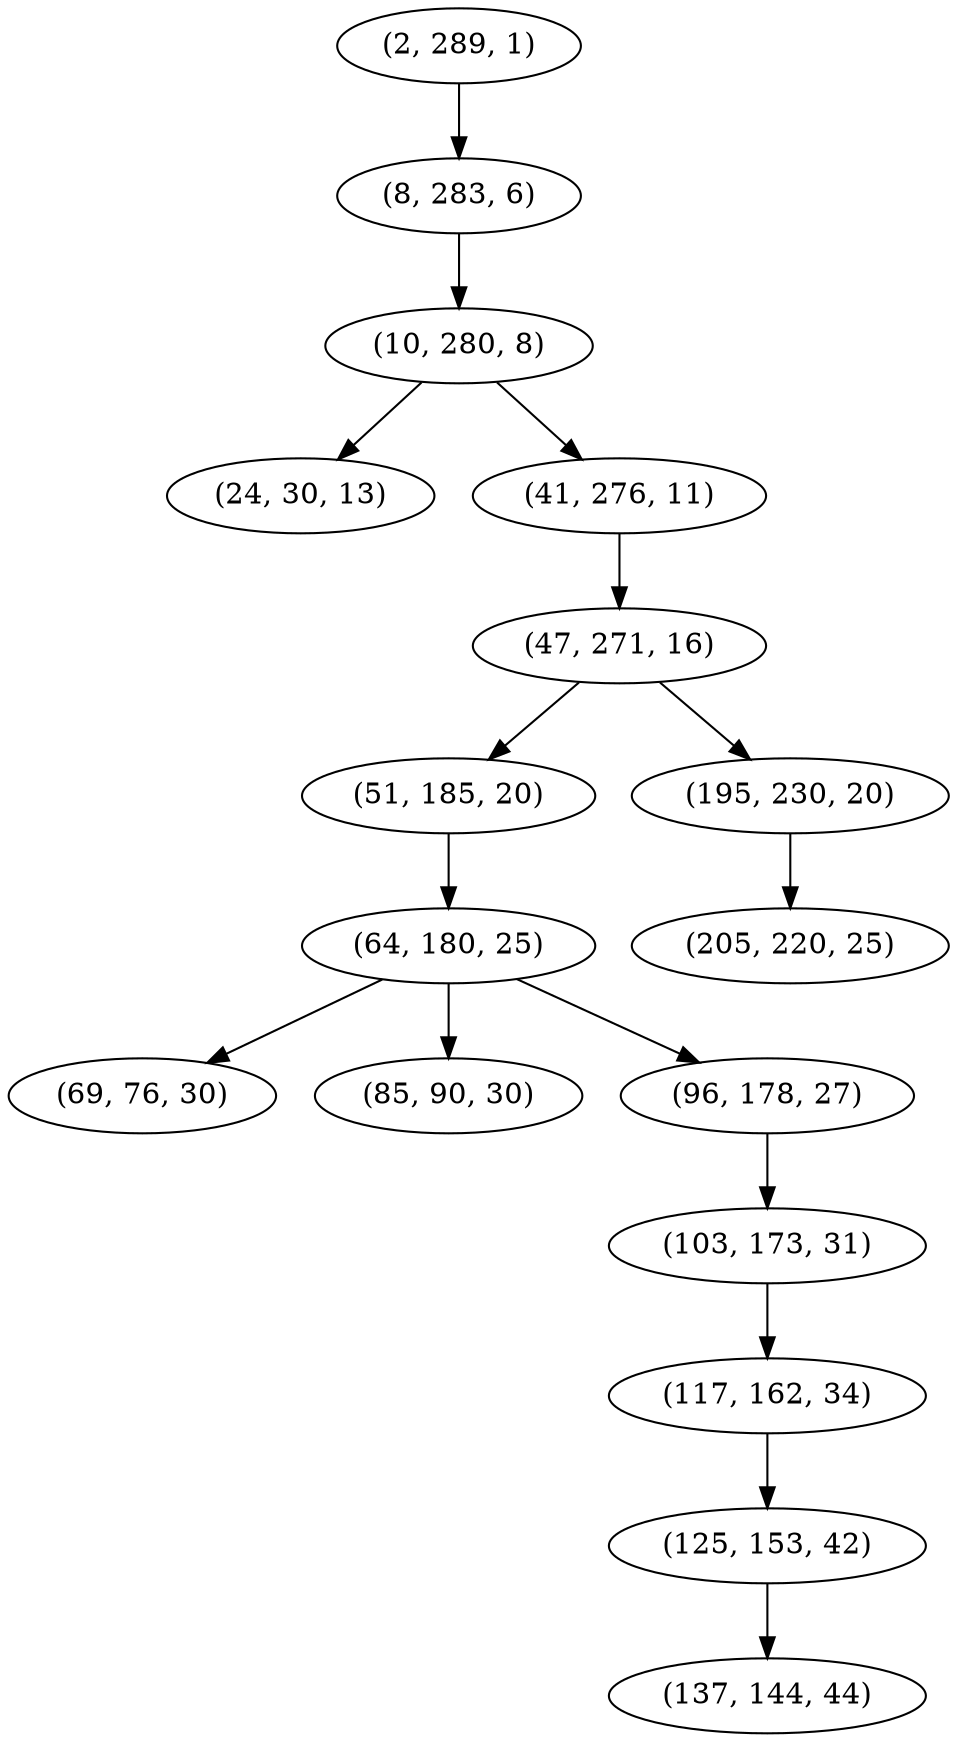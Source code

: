 digraph tree {
    "(2, 289, 1)";
    "(8, 283, 6)";
    "(10, 280, 8)";
    "(24, 30, 13)";
    "(41, 276, 11)";
    "(47, 271, 16)";
    "(51, 185, 20)";
    "(64, 180, 25)";
    "(69, 76, 30)";
    "(85, 90, 30)";
    "(96, 178, 27)";
    "(103, 173, 31)";
    "(117, 162, 34)";
    "(125, 153, 42)";
    "(137, 144, 44)";
    "(195, 230, 20)";
    "(205, 220, 25)";
    "(2, 289, 1)" -> "(8, 283, 6)";
    "(8, 283, 6)" -> "(10, 280, 8)";
    "(10, 280, 8)" -> "(24, 30, 13)";
    "(10, 280, 8)" -> "(41, 276, 11)";
    "(41, 276, 11)" -> "(47, 271, 16)";
    "(47, 271, 16)" -> "(51, 185, 20)";
    "(47, 271, 16)" -> "(195, 230, 20)";
    "(51, 185, 20)" -> "(64, 180, 25)";
    "(64, 180, 25)" -> "(69, 76, 30)";
    "(64, 180, 25)" -> "(85, 90, 30)";
    "(64, 180, 25)" -> "(96, 178, 27)";
    "(96, 178, 27)" -> "(103, 173, 31)";
    "(103, 173, 31)" -> "(117, 162, 34)";
    "(117, 162, 34)" -> "(125, 153, 42)";
    "(125, 153, 42)" -> "(137, 144, 44)";
    "(195, 230, 20)" -> "(205, 220, 25)";
}
